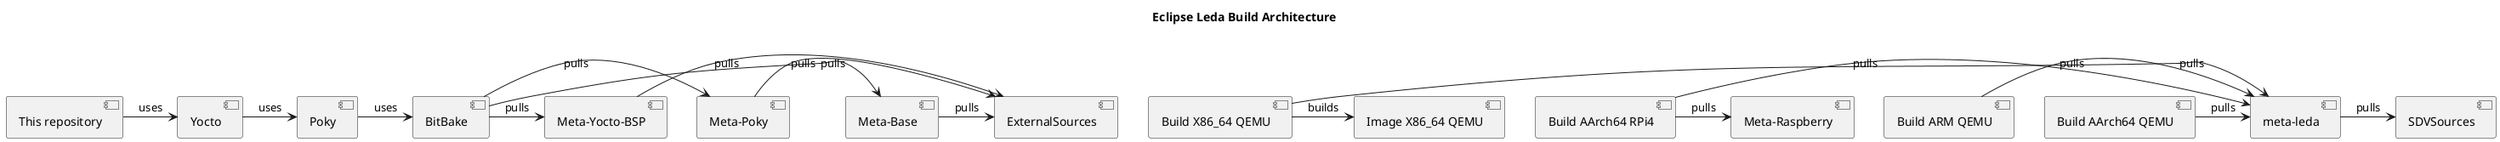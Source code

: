 @startuml buildArch
title Eclipse Leda Build Architecture

[This repository] as self
[Yocto] as yocto
[Poky] as poky
[BitBake] as bitbake
[ExternalSources] as externalSources
[Meta-Base] as metaBASE
[Meta-Poky] as metaPOKY
[Meta-Yocto-BSP] as metaYOCTOBSP

[Meta-Raspberry] as metaRPI4

[meta-leda] as metaSDV
[SDVSources] as sdvSources

[Build AArch64 QEMU] as buildAARCH64QEMU
[Build AArch64 RPi4] as buildAARCH64RPi4
[Build ARM QEMU] as buildARMQEMU
[Build X86_64 QEMU] as buildX8664QEMU

[Image X86_64 QEMU] as imageX8664QEMU

self -> yocto : uses
yocto -> poky : uses
poky -> bitbake : uses
bitbake -> metaBASE : pulls
bitbake -> metaPOKY : pulls
bitbake -> metaYOCTOBSP : pulls

metaBASE -> externalSources : pulls
metaPOKY -> externalSources : pulls
metaYOCTOBSP -> externalSources : pulls

metaSDV -> sdvSources : pulls

buildX8664QEMU -> metaSDV : pulls
buildAARCH64RPi4 -> metaSDV : pulls
buildARMQEMU -> metaSDV : pulls
buildAARCH64QEMU -> metaSDV : pulls

buildAARCH64RPi4 -> metaRPI4 : pulls

buildX8664QEMU -> imageX8664QEMU : builds

@enduml